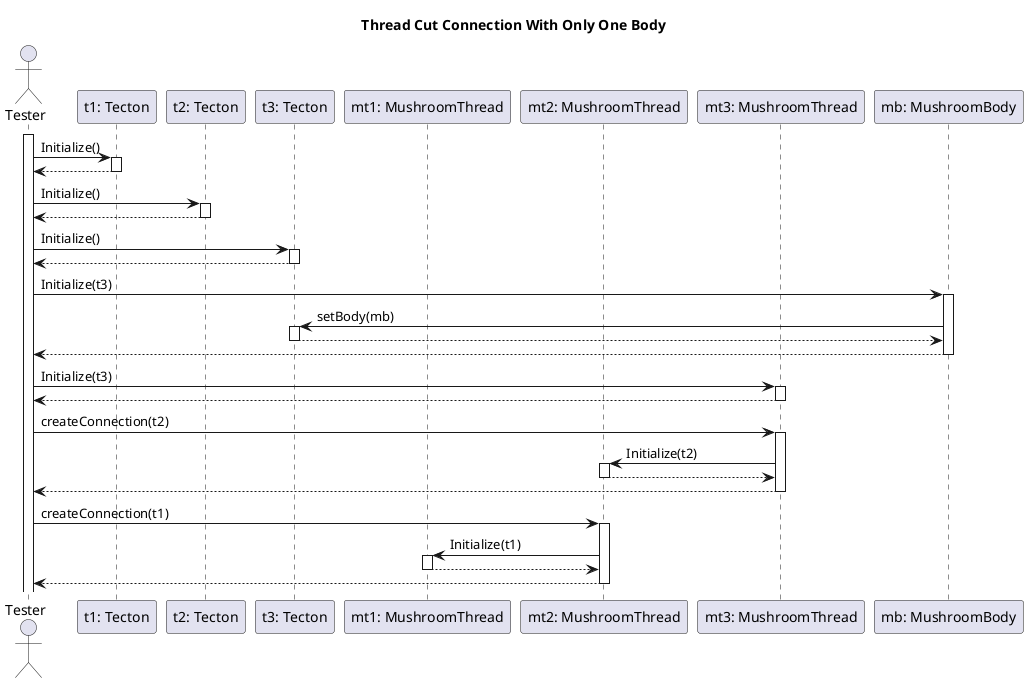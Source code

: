 @startuml Thread Cut Connection With Only One Body
title Thread Cut Connection With Only One Body

actor "Tester" as tester

participant "t1: Tecton" as t1
participant "t2: Tecton" as t2
participant "t3: Tecton" as t3

participant "mt1: MushroomThread" as mt1
participant "mt2: MushroomThread" as mt2
participant "mt3: MushroomThread" as mt3

participant "mb: MushroomBody" as mb

activate tester

'Init Tectons
tester -> t1: Initialize()
activate t1
t1 --> tester
deactivate t1

tester -> t2: Initialize()
activate t2
t2 --> tester
deactivate t2

tester -> t3: Initialize()
activate t3
t3 --> tester
deactivate t3

'Init MB
tester -> mb: Initialize(t3)
activate mb

mb -> t3: setBody(mb)
activate t3
t3 --> mb
deactivate t3

mb --> tester
deactivate mb

'Init mt3
tester -> mt3: Initialize(t3)
activate mt3
mt3 --> tester
deactivate mt3

'Create connections mt2
tester -> mt3: createConnection(t2)
activate mt3

mt3 -> mt2: Initialize(t2)
activate mt2
mt2 --> mt3
deactivate mt2 

mt3 --> tester
deactivate mt3

'Create connections mt1
tester -> mt2: createConnection(t1)
activate mt2

mt2 -> mt1: Initialize(t1)
activate mt1
mt1 --> mt2
deactivate mt1 

mt2 --> tester
deactivate mt2

@enduml